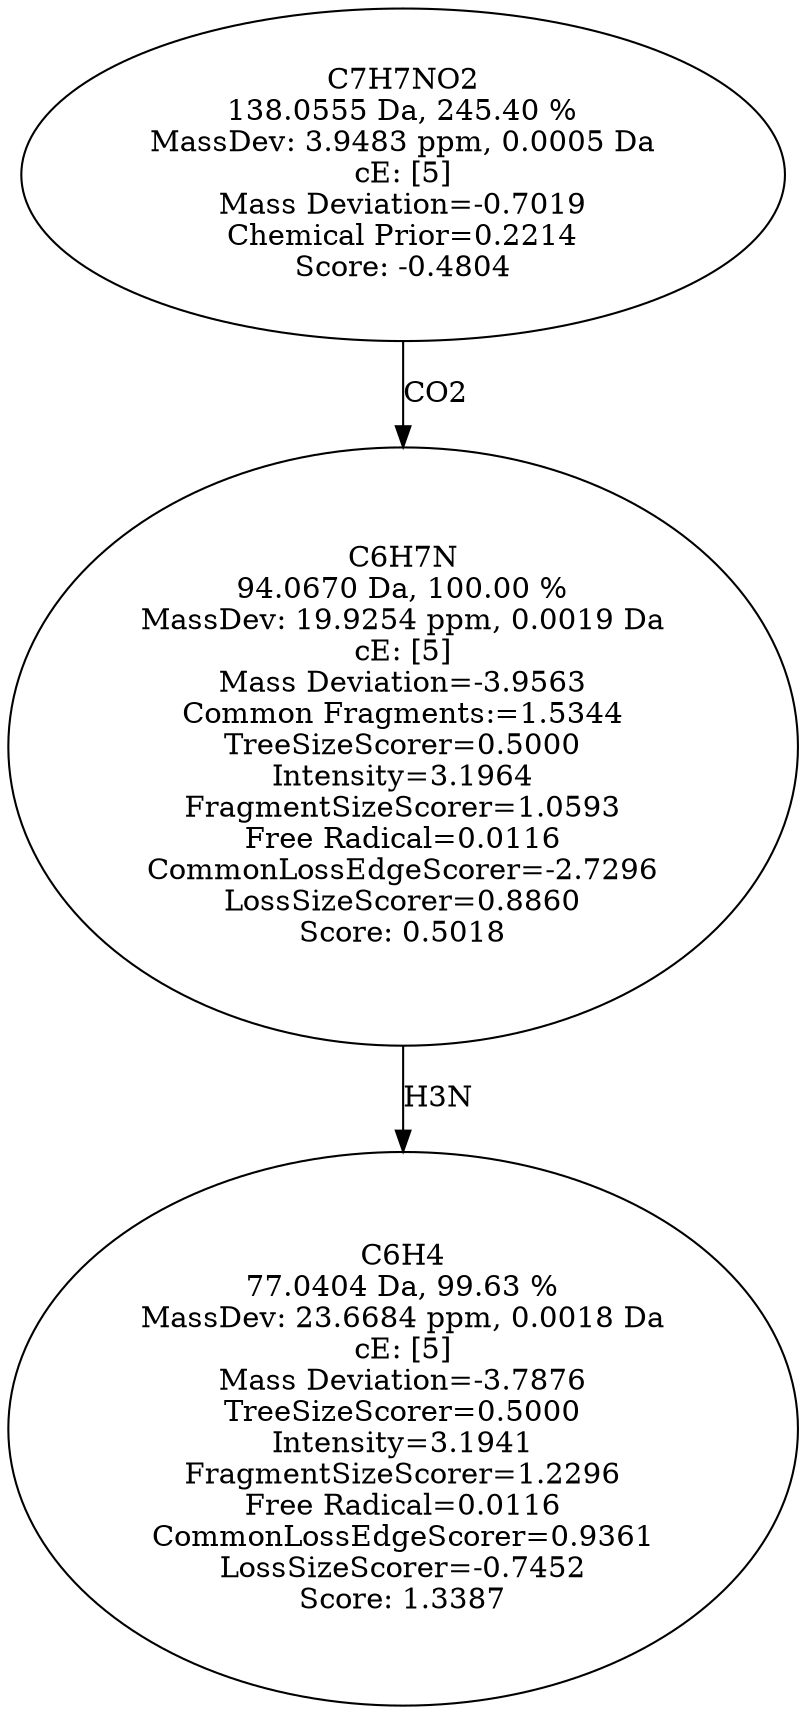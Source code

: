 strict digraph {
v1 [label="C6H4\n77.0404 Da, 99.63 %\nMassDev: 23.6684 ppm, 0.0018 Da\ncE: [5]\nMass Deviation=-3.7876\nTreeSizeScorer=0.5000\nIntensity=3.1941\nFragmentSizeScorer=1.2296\nFree Radical=0.0116\nCommonLossEdgeScorer=0.9361\nLossSizeScorer=-0.7452\nScore: 1.3387"];
v2 [label="C6H7N\n94.0670 Da, 100.00 %\nMassDev: 19.9254 ppm, 0.0019 Da\ncE: [5]\nMass Deviation=-3.9563\nCommon Fragments:=1.5344\nTreeSizeScorer=0.5000\nIntensity=3.1964\nFragmentSizeScorer=1.0593\nFree Radical=0.0116\nCommonLossEdgeScorer=-2.7296\nLossSizeScorer=0.8860\nScore: 0.5018"];
v3 [label="C7H7NO2\n138.0555 Da, 245.40 %\nMassDev: 3.9483 ppm, 0.0005 Da\ncE: [5]\nMass Deviation=-0.7019\nChemical Prior=0.2214\nScore: -0.4804"];
v2 -> v1 [label="H3N"];
v3 -> v2 [label="CO2"];
}